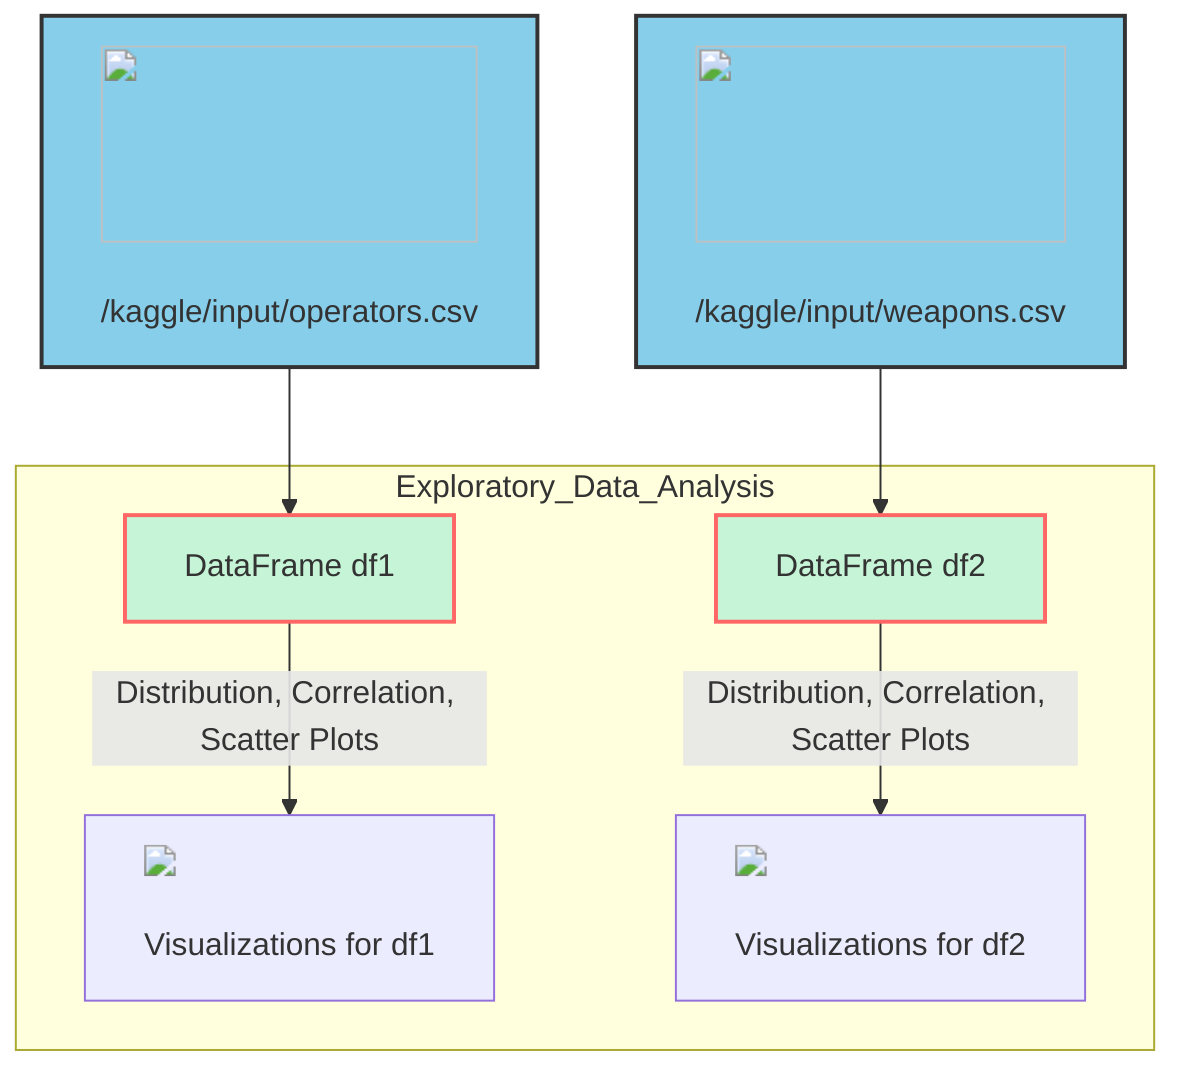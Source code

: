 flowchart TD
    %% Data Sources
    A1["<img src='icons/file.svg' width=100 height=100/> <br/> /kaggle/input/operators.csv"]:::dataSource
    A2["<img src='icons/file.svg' width=100 height=100/> <br/> /kaggle/input/weapons.csv"]:::dataSource

    %% Data Variables
    B1["DataFrame df1"]:::dataVariable
    B2["DataFrame df2"]:::dataVariable

    %% Data Flow
    A1 --> B1
    A2 --> B2

    %% Data Processing
    subgraph Exploratory_Data_Analysis
        B1 --> |"Distribution, Correlation, Scatter Plots"| C1["<img src='dummy_plots/scatter_plot_template.svg'/> <br/> Visualizations for df1"]
        B2 --> |"Distribution, Correlation, Scatter Plots"| C2["<img src='dummy_plots/scatter_plot_template.svg'/> <br/> Visualizations for df2"]
    end

    classDef dataSource fill:#87CEEB,stroke:#333,stroke-width:2px;
    classDef dataVariable fill:#C6F4D6,stroke:#f66,stroke-width:2px;